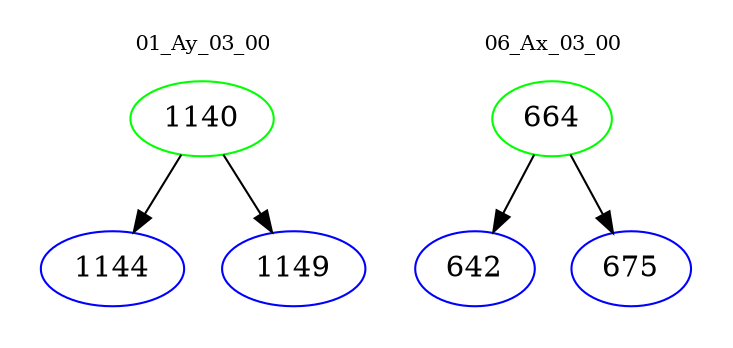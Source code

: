 digraph{
subgraph cluster_0 {
color = white
label = "01_Ay_03_00";
fontsize=10;
T0_1140 [label="1140", color="green"]
T0_1140 -> T0_1144 [color="black"]
T0_1144 [label="1144", color="blue"]
T0_1140 -> T0_1149 [color="black"]
T0_1149 [label="1149", color="blue"]
}
subgraph cluster_1 {
color = white
label = "06_Ax_03_00";
fontsize=10;
T1_664 [label="664", color="green"]
T1_664 -> T1_642 [color="black"]
T1_642 [label="642", color="blue"]
T1_664 -> T1_675 [color="black"]
T1_675 [label="675", color="blue"]
}
}
